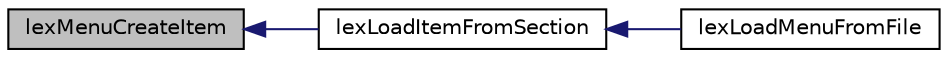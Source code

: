 digraph G
{
  edge [fontname="Helvetica",fontsize="10",labelfontname="Helvetica",labelfontsize="10"];
  node [fontname="Helvetica",fontsize="10",shape=record];
  rankdir=LR;
  Node1 [label="lexMenuCreateItem",height=0.2,width=0.4,color="black", fillcolor="grey75", style="filled" fontcolor="black"];
  Node1 -> Node2 [dir=back,color="midnightblue",fontsize="10",style="solid",fontname="Helvetica"];
  Node2 [label="lexLoadItemFromSection",height=0.2,width=0.4,color="black", fillcolor="white", style="filled",URL="$lexmenu_8c.html#aa0eec9d940fb7595f52d0ea6455ff72c"];
  Node2 -> Node3 [dir=back,color="midnightblue",fontsize="10",style="solid",fontname="Helvetica"];
  Node3 [label="lexLoadMenuFromFile",height=0.2,width=0.4,color="black", fillcolor="white", style="filled",URL="$lexmenu_8c.html#a00bdf171af39c55de7695406e5953e5d"];
}
